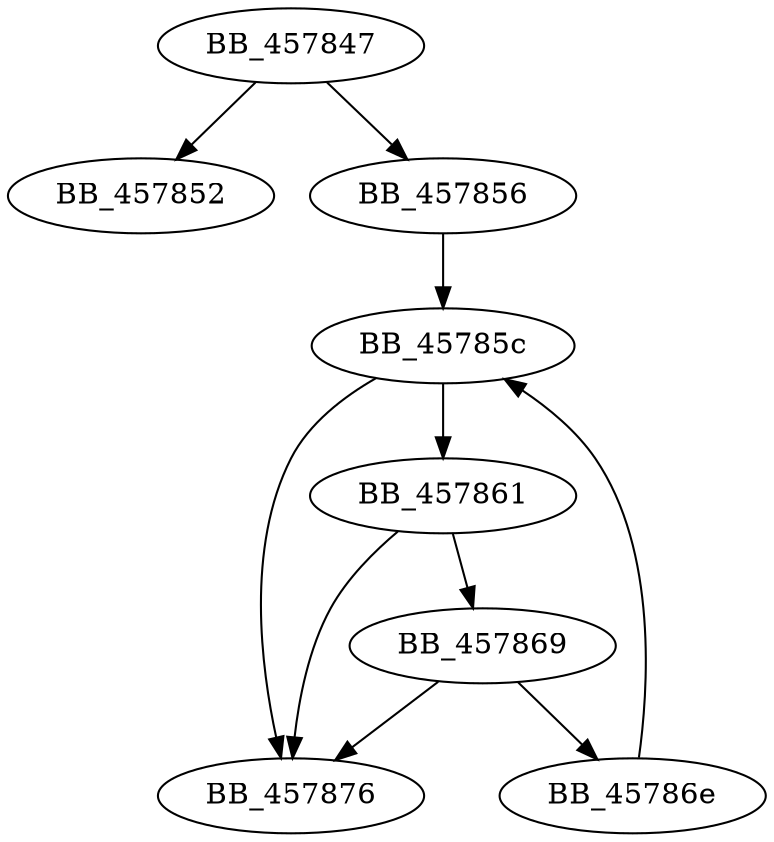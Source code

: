 DiGraph sub_457847{
BB_457847->BB_457852
BB_457847->BB_457856
BB_457856->BB_45785c
BB_45785c->BB_457861
BB_45785c->BB_457876
BB_457861->BB_457869
BB_457861->BB_457876
BB_457869->BB_45786e
BB_457869->BB_457876
BB_45786e->BB_45785c
}
